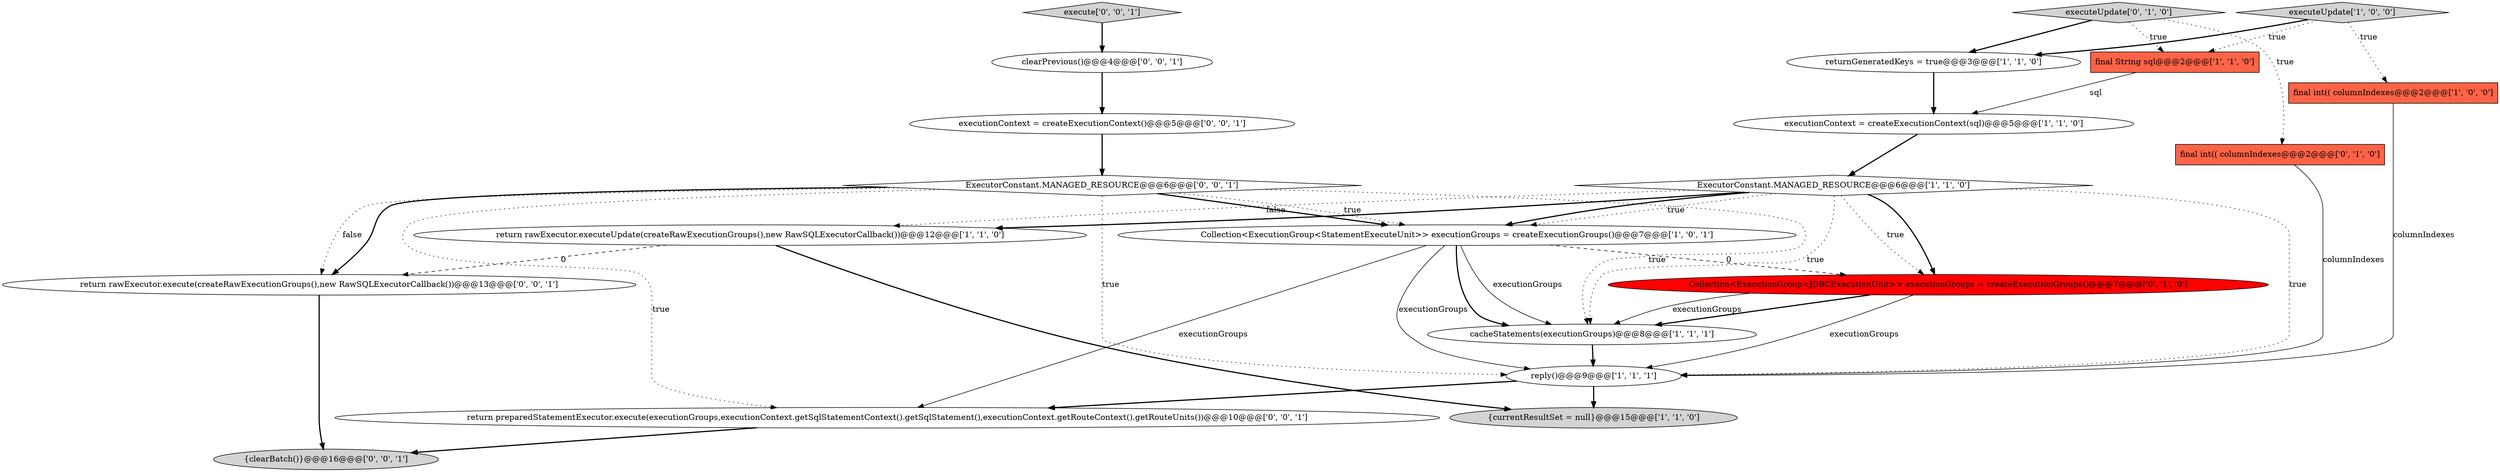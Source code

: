 digraph {
15 [style = filled, label = "return rawExecutor.execute(createRawExecutionGroups(),new RawSQLExecutorCallback())@@@13@@@['0', '0', '1']", fillcolor = white, shape = ellipse image = "AAA0AAABBB3BBB"];
2 [style = filled, label = "ExecutorConstant.MANAGED_RESOURCE@@@6@@@['1', '1', '0']", fillcolor = white, shape = diamond image = "AAA0AAABBB1BBB"];
18 [style = filled, label = "{clearBatch()}@@@16@@@['0', '0', '1']", fillcolor = lightgray, shape = ellipse image = "AAA0AAABBB3BBB"];
7 [style = filled, label = "executeUpdate['1', '0', '0']", fillcolor = lightgray, shape = diamond image = "AAA0AAABBB1BBB"];
5 [style = filled, label = "cacheStatements(executionGroups)@@@8@@@['1', '1', '1']", fillcolor = white, shape = ellipse image = "AAA0AAABBB1BBB"];
9 [style = filled, label = "final String sql@@@2@@@['1', '1', '0']", fillcolor = tomato, shape = box image = "AAA0AAABBB1BBB"];
19 [style = filled, label = "executionContext = createExecutionContext()@@@5@@@['0', '0', '1']", fillcolor = white, shape = ellipse image = "AAA0AAABBB3BBB"];
13 [style = filled, label = "final int(( columnIndexes@@@2@@@['0', '1', '0']", fillcolor = tomato, shape = box image = "AAA0AAABBB2BBB"];
4 [style = filled, label = "final int(( columnIndexes@@@2@@@['1', '0', '0']", fillcolor = tomato, shape = box image = "AAA0AAABBB1BBB"];
12 [style = filled, label = "Collection<ExecutionGroup<JDBCExecutionUnit>> executionGroups = createExecutionGroups()@@@7@@@['0', '1', '0']", fillcolor = red, shape = ellipse image = "AAA1AAABBB2BBB"];
11 [style = filled, label = "executeUpdate['0', '1', '0']", fillcolor = lightgray, shape = diamond image = "AAA0AAABBB2BBB"];
8 [style = filled, label = "Collection<ExecutionGroup<StatementExecuteUnit>> executionGroups = createExecutionGroups()@@@7@@@['1', '0', '1']", fillcolor = white, shape = ellipse image = "AAA0AAABBB1BBB"];
6 [style = filled, label = "returnGeneratedKeys = true@@@3@@@['1', '1', '0']", fillcolor = white, shape = ellipse image = "AAA0AAABBB1BBB"];
14 [style = filled, label = "clearPrevious()@@@4@@@['0', '0', '1']", fillcolor = white, shape = ellipse image = "AAA0AAABBB3BBB"];
17 [style = filled, label = "ExecutorConstant.MANAGED_RESOURCE@@@6@@@['0', '0', '1']", fillcolor = white, shape = diamond image = "AAA0AAABBB3BBB"];
20 [style = filled, label = "return preparedStatementExecutor.execute(executionGroups,executionContext.getSqlStatementContext().getSqlStatement(),executionContext.getRouteContext().getRouteUnits())@@@10@@@['0', '0', '1']", fillcolor = white, shape = ellipse image = "AAA0AAABBB3BBB"];
1 [style = filled, label = "executionContext = createExecutionContext(sql)@@@5@@@['1', '1', '0']", fillcolor = white, shape = ellipse image = "AAA0AAABBB1BBB"];
10 [style = filled, label = "reply()@@@9@@@['1', '1', '1']", fillcolor = white, shape = ellipse image = "AAA0AAABBB1BBB"];
3 [style = filled, label = "{currentResultSet = null}@@@15@@@['1', '1', '0']", fillcolor = lightgray, shape = ellipse image = "AAA0AAABBB1BBB"];
0 [style = filled, label = "return rawExecutor.executeUpdate(createRawExecutionGroups(),new RawSQLExecutorCallback())@@@12@@@['1', '1', '0']", fillcolor = white, shape = ellipse image = "AAA0AAABBB1BBB"];
16 [style = filled, label = "execute['0', '0', '1']", fillcolor = lightgray, shape = diamond image = "AAA0AAABBB3BBB"];
17->20 [style = dotted, label="true"];
0->3 [style = bold, label=""];
17->8 [style = bold, label=""];
5->10 [style = bold, label=""];
10->20 [style = bold, label=""];
12->5 [style = bold, label=""];
9->1 [style = solid, label="sql"];
11->6 [style = bold, label=""];
12->5 [style = solid, label="executionGroups"];
0->15 [style = dashed, label="0"];
10->3 [style = bold, label=""];
14->19 [style = bold, label=""];
11->9 [style = dotted, label="true"];
8->12 [style = dashed, label="0"];
19->17 [style = bold, label=""];
2->0 [style = dotted, label="false"];
7->9 [style = dotted, label="true"];
11->13 [style = dotted, label="true"];
15->18 [style = bold, label=""];
12->10 [style = solid, label="executionGroups"];
17->15 [style = dotted, label="false"];
2->12 [style = bold, label=""];
8->10 [style = solid, label="executionGroups"];
20->18 [style = bold, label=""];
6->1 [style = bold, label=""];
17->8 [style = dotted, label="true"];
17->10 [style = dotted, label="true"];
2->0 [style = bold, label=""];
8->5 [style = bold, label=""];
7->6 [style = bold, label=""];
7->4 [style = dotted, label="true"];
17->15 [style = bold, label=""];
4->10 [style = solid, label="columnIndexes"];
2->12 [style = dotted, label="true"];
8->20 [style = solid, label="executionGroups"];
16->14 [style = bold, label=""];
1->2 [style = bold, label=""];
2->5 [style = dotted, label="true"];
13->10 [style = solid, label="columnIndexes"];
2->8 [style = dotted, label="true"];
8->5 [style = solid, label="executionGroups"];
2->8 [style = bold, label=""];
2->10 [style = dotted, label="true"];
17->5 [style = dotted, label="true"];
}
